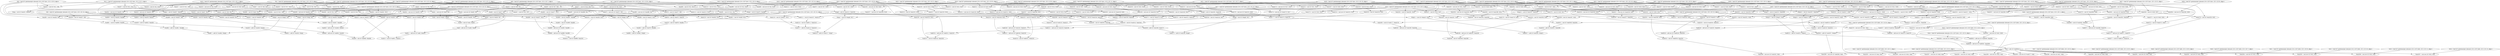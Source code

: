 digraph G {
compound=true
"t1" [label="  %t1 = load i32* getelementptr inbounds ([16 x i32]* @src, i32 0, i32 5), align 4"]
"t2" [label="  %t2 = load i32* getelementptr inbounds ([16 x i32]* @src, i32 0, i32 10), align 4"]
"mul" [label="  %mul = mul i32 %t2, %t1"]
"t3" [label="  %t3 = load i32* getelementptr inbounds ([16 x i32]* @src, i32 0, i32 15), align 4"]
"mul1" [label="  %mul1 = mul nsw i32 %mul, %t3"]
"t4" [label="  %t4 = load i32* getelementptr inbounds ([16 x i32]* @src, i32 0, i32 11), align 4"]
"mul2" [label="  %mul2 = mul nsw i32 %t4, %t1"]
"t5" [label="  %t5 = load i32* getelementptr inbounds ([16 x i32]* @src, i32 0, i32 14), align 4"]
"mul3" [label="  %mul3 = mul nsw i32 %mul2, %t5"]
"sub" [label="  %sub = sub i32 %mul1, %mul3"]
"t6" [label="  %t6 = load i32* getelementptr inbounds ([16 x i32]* @src, i32 0, i32 9), align 4"]
"t7" [label="  %t7 = load i32* getelementptr inbounds ([16 x i32]* @src, i32 0, i32 6), align 4"]
"mul4" [label="  %mul4 = mul i32 %t6, %t3"]
"mul5" [label="  %mul5 = mul i32 %mul4, %t7"]
"sub6" [label="  %sub6 = sub i32 %sub, %mul5"]
"t8" [label="  %t8 = load i32* getelementptr inbounds ([16 x i32]* @src, i32 0, i32 7), align 4"]
"mul7" [label="  %mul7 = mul i32 %t6, %t5"]
"mul8" [label="  %mul8 = mul i32 %mul7, %t8"]
"add" [label="  %add = add nsw i32 %sub6, %mul8"]
"t9" [label="  %t9 = load i32* getelementptr inbounds ([16 x i32]* @src, i32 0, i32 13), align 4"]
"mul9" [label="  %mul9 = mul i32 %t7, %t4"]
"mul10" [label="  %mul10 = mul i32 %mul9, %t9"]
"add11" [label="  %add11 = add nsw i32 %add, %mul10"]
"mul12" [label="  %mul12 = mul i32 %t8, %t2"]
"mul13" [label="  %mul13 = mul i32 %mul12, %t9"]
"sub14" [label="  %sub14 = sub i32 %add11, %mul13"]
"t10" [label="  %t10 = load i32* getelementptr inbounds ([16 x i32]* @src, i32 0, i32 1), align 4"]
"mul16" [label="  %mul16 = mul i32 %t2, %t10"]
"mul18" [label="  %mul18 = mul nsw i32 %t4, %t10"]
"mul19" [label="  %mul19 = mul nsw i32 %mul18, %t5"]
"t11" [label="  %t11 = load i32* getelementptr inbounds ([16 x i32]* @src, i32 0, i32 2), align 4"]
"mul22" [label="  %mul22 = mul i32 %t11, %t6"]
"t12" [label="  %t12 = load i32* getelementptr inbounds ([16 x i32]* @src, i32 0, i32 3), align 4"]
"mul25" [label="  %mul25 = mul i32 %mul7, %t12"]
"mul27" [label="  %mul27 = mul i32 %t11, %t4"]
"mul28" [label="  %mul28 = mul i32 %mul27, %t9"]
"mul30" [label="  %mul30 = mul i32 %t12, %t2"]
"mul31" [label="  %mul31 = mul i32 %mul30, %t9"]
"tmp" [label="  %tmp = sub i32 %mul22, %mul16"]
"tmp1" [label="  %tmp1 = mul i32 %tmp, %t3"]
"add23" [label="  %add23 = sub i32 %mul19, %mul25"]
"sub26" [label="  %sub26 = sub i32 %add23, %mul28"]
"sub29" [label="  %sub29 = add i32 %sub26, %mul31"]
"add32" [label="  %add32 = add i32 %sub29, %tmp1"]
"mul33" [label="  %mul33 = mul i32 %t7, %t10"]
"mul34" [label="  %mul34 = mul nsw i32 %mul33, %t3"]
"mul35" [label="  %mul35 = mul nsw i32 %t8, %t10"]
"mul36" [label="  %mul36 = mul nsw i32 %mul35, %t5"]
"sub37" [label="  %sub37 = sub i32 %mul34, %mul36"]
"mul38" [label="  %mul38 = mul i32 %t1, %t3"]
"mul39" [label="  %mul39 = mul i32 %mul38, %t11"]
"sub40" [label="  %sub40 = sub i32 %sub37, %mul39"]
"mul41" [label="  %mul41 = mul i32 %t1, %t5"]
"mul42" [label="  %mul42 = mul i32 %mul41, %t12"]
"add43" [label="  %add43 = add nsw i32 %sub40, %mul42"]
"mul44" [label="  %mul44 = mul i32 %t11, %t8"]
"mul45" [label="  %mul45 = mul i32 %mul44, %t9"]
"add46" [label="  %add46 = add nsw i32 %add43, %mul45"]
"mul47" [label="  %mul47 = mul i32 %t12, %t7"]
"mul48" [label="  %mul48 = mul i32 %mul47, %t9"]
"sub49" [label="  %sub49 = sub i32 %add46, %mul48"]
"mul54" [label="  %mul54 = mul nsw i32 %mul35, %t2"]
"mul57" [label="  %mul57 = mul i32 %t11, %t1"]
"mul60" [label="  %mul60 = mul i32 %mul, %t12"]
"mul63" [label="  %mul63 = mul i32 %mul44, %t6"]
"mul66" [label="  %mul66 = mul i32 %mul47, %t6"]
"tmp2" [label="  %tmp2 = sub i32 %mul57, %mul33"]
"tmp3" [label="  %tmp3 = mul i32 %tmp2, %t4"]
"add58" [label="  %add58 = sub i32 %mul54, %mul60"]
"sub61" [label="  %sub61 = sub i32 %add58, %mul63"]
"sub64" [label="  %sub64 = add i32 %sub61, %mul66"]
"add67" [label="  %add67 = add i32 %sub64, %tmp3"]
"t13" [label="  %t13 = load i32* getelementptr inbounds ([16 x i32]* @src, i32 0, i32 4), align 4"]
"mul69" [label="  %mul69 = mul i32 %t2, %t13"]
"mul71" [label="  %mul71 = mul nsw i32 %t4, %t13"]
"mul72" [label="  %mul72 = mul nsw i32 %mul71, %t5"]
"t14" [label="  %t14 = load i32* getelementptr inbounds ([16 x i32]* @src, i32 0, i32 8), align 4"]
"mul75" [label="  %mul75 = mul i32 %t7, %t14"]
"mul77" [label="  %mul77 = mul i32 %t14, %t5"]
"mul78" [label="  %mul78 = mul i32 %mul77, %t8"]
"t15" [label="  %t15 = load i32* getelementptr inbounds ([16 x i32]* @src, i32 0, i32 12), align 4"]
"mul81" [label="  %mul81 = mul i32 %mul9, %t15"]
"mul84" [label="  %mul84 = mul i32 %mul12, %t15"]
"tmp4" [label="  %tmp4 = sub i32 %mul75, %mul69"]
"tmp5" [label="  %tmp5 = mul i32 %tmp4, %t3"]
"add76" [label="  %add76 = sub i32 %mul72, %mul78"]
"sub79" [label="  %sub79 = sub i32 %add76, %mul81"]
"sub82" [label="  %sub82 = add i32 %sub79, %mul84"]
"add85" [label="  %add85 = add i32 %sub82, %tmp5"]
"t16" [label="  %t16 = load i32* getelementptr inbounds ([16 x i32]* @src, i32 0, i32 0), align 4"]
"mul86" [label="  %mul86 = mul nsw i32 %t2, %t16"]
"mul87" [label="  %mul87 = mul nsw i32 %mul86, %t3"]
"mul88" [label="  %mul88 = mul nsw i32 %t4, %t16"]
"mul89" [label="  %mul89 = mul nsw i32 %mul88, %t5"]
"sub90" [label="  %sub90 = sub i32 %mul87, %mul89"]
"mul91" [label="  %mul91 = mul i32 %t14, %t3"]
"mul92" [label="  %mul92 = mul i32 %mul91, %t11"]
"sub93" [label="  %sub93 = sub i32 %sub90, %mul92"]
"mul95" [label="  %mul95 = mul i32 %mul77, %t12"]
"add96" [label="  %add96 = add nsw i32 %sub93, %mul95"]
"mul98" [label="  %mul98 = mul i32 %mul27, %t15"]
"add99" [label="  %add99 = add nsw i32 %add96, %mul98"]
"mul101" [label="  %mul101 = mul i32 %mul30, %t15"]
"sub102" [label="  %sub102 = sub i32 %add99, %mul101"]
"t17" [label="  %t17 = load i32* getelementptr inbounds ([16 x i32]* @src, i32 0, i32 15), align 4"]
"mul104" [label="  %mul104 = mul i32 %t7, %t16"]
"mul106" [label="  %mul106 = mul nsw i32 %t8, %t16"]
"t18" [label="  %t18 = load i32* getelementptr inbounds ([16 x i32]* @src, i32 0, i32 14), align 4"]
"mul107" [label="  %mul107 = mul nsw i32 %mul106, %t18"]
"mul110" [label="  %mul110 = mul i32 %t11, %t13"]
"mul112" [label="  %mul112 = mul i32 %t13, %t18"]
"mul113" [label="  %mul113 = mul i32 %mul112, %t12"]
"mul116" [label="  %mul116 = mul i32 %mul44, %t15"]
"mul119" [label="  %mul119 = mul i32 %mul47, %t15"]
"tmp6" [label="  %tmp6 = sub i32 %mul110, %mul104"]
"tmp7" [label="  %tmp7 = mul i32 %tmp6, %t17"]
"add111" [label="  %add111 = sub i32 %mul107, %mul113"]
"sub114" [label="  %sub114 = sub i32 %add111, %mul116"]
"sub117" [label="  %sub117 = add i32 %sub114, %mul119"]
"add120" [label="  %add120 = add i32 %sub117, %tmp7"]
"t19" [label="  %t19 = load i32* getelementptr inbounds ([16 x i32]* @src, i32 0, i32 6), align 4"]
"mul121" [label="  %mul121 = mul nsw i32 %t19, %t16"]
"t20" [label="  %t20 = load i32* getelementptr inbounds ([16 x i32]* @src, i32 0, i32 11), align 4"]
"mul122" [label="  %mul122 = mul nsw i32 %mul121, %t20"]
"t21" [label="  %t21 = load i32* getelementptr inbounds ([16 x i32]* @src, i32 0, i32 7), align 4"]
"mul123" [label="  %mul123 = mul nsw i32 %t21, %t16"]
"t22" [label="  %t22 = load i32* getelementptr inbounds ([16 x i32]* @src, i32 0, i32 10), align 4"]
"mul124" [label="  %mul124 = mul nsw i32 %mul123, %t22"]
"sub125" [label="  %sub125 = sub i32 %mul122, %mul124"]
"t23" [label="  %t23 = load i32* getelementptr inbounds ([16 x i32]* @src, i32 0, i32 2), align 4"]
"mul126" [label="  %mul126 = mul i32 %t13, %t20"]
"mul127" [label="  %mul127 = mul i32 %mul126, %t23"]
"sub128" [label="  %sub128 = sub i32 %sub125, %mul127"]
"t24" [label="  %t24 = load i32* getelementptr inbounds ([16 x i32]* @src, i32 0, i32 3), align 4"]
"mul129" [label="  %mul129 = mul i32 %t13, %t22"]
"mul130" [label="  %mul130 = mul i32 %mul129, %t24"]
"add131" [label="  %add131 = add nsw i32 %sub128, %mul130"]
"mul132" [label="  %mul132 = mul i32 %t23, %t21"]
"mul133" [label="  %mul133 = mul i32 %mul132, %t14"]
"add134" [label="  %add134 = add nsw i32 %add131, %mul133"]
"mul135" [label="  %mul135 = mul i32 %t24, %t19"]
"mul136" [label="  %mul136 = mul i32 %mul135, %t14"]
"sub137" [label="  %sub137 = sub i32 %add134, %mul136"]
"t25" [label="  %t25 = load i32* getelementptr inbounds ([16 x i32]* @src, i32 0, i32 9), align 4"]
"mul138" [label="  %mul138 = mul nsw i32 %t25, %t13"]
"mul139" [label="  %mul139 = mul nsw i32 %mul138, %t17"]
"t26" [label="  %t26 = load i32* getelementptr inbounds ([16 x i32]* @src, i32 0, i32 13), align 4"]
"mul141" [label="  %mul141 = mul nsw i32 %mul126, %t26"]
"sub142" [label="  %sub142 = sub i32 %mul139, %mul141"]
"t27" [label="  %t27 = load i32* getelementptr inbounds ([16 x i32]* @src, i32 0, i32 5), align 4"]
"mul143" [label="  %mul143 = mul i32 %t14, %t17"]
"mul144" [label="  %mul144 = mul i32 %mul143, %t27"]
"sub145" [label="  %sub145 = sub i32 %sub142, %mul144"]
"mul146" [label="  %mul146 = mul i32 %t14, %t26"]
"mul147" [label="  %mul147 = mul i32 %mul146, %t21"]
"add148" [label="  %add148 = add nsw i32 %sub145, %mul147"]
"mul149" [label="  %mul149 = mul i32 %t27, %t20"]
"mul150" [label="  %mul150 = mul i32 %mul149, %t15"]
"add151" [label="  %add151 = add nsw i32 %add148, %mul150"]
"mul152" [label="  %mul152 = mul i32 %t21, %t25"]
"mul153" [label="  %mul153 = mul i32 %mul152, %t15"]
"sub154" [label="  %sub154 = sub i32 %add151, %mul153"]
"mul156" [label="  %mul156 = mul i32 %t25, %t16"]
"mul158" [label="  %mul158 = mul nsw i32 %t20, %t16"]
"mul159" [label="  %mul159 = mul nsw i32 %mul158, %t26"]
"t28" [label="  %t28 = load i32* getelementptr inbounds ([16 x i32]* @src, i32 0, i32 1), align 4"]
"mul162" [label="  %mul162 = mul i32 %t28, %t14"]
"mul165" [label="  %mul165 = mul i32 %mul146, %t24"]
"mul167" [label="  %mul167 = mul i32 %t28, %t20"]
"mul168" [label="  %mul168 = mul i32 %mul167, %t15"]
"mul170" [label="  %mul170 = mul i32 %t24, %t25"]
"mul171" [label="  %mul171 = mul i32 %mul170, %t15"]
"tmp8" [label="  %tmp8 = sub i32 %mul162, %mul156"]
"tmp9" [label="  %tmp9 = mul i32 %tmp8, %t17"]
"add163" [label="  %add163 = sub i32 %mul159, %mul165"]
"sub166" [label="  %sub166 = sub i32 %add163, %mul168"]
"sub169" [label="  %sub169 = add i32 %sub166, %mul171"]
"add172" [label="  %add172 = add i32 %sub169, %tmp9"]
"mul173" [label="  %mul173 = mul nsw i32 %t27, %t16"]
"mul174" [label="  %mul174 = mul nsw i32 %mul173, %t17"]
"mul176" [label="  %mul176 = mul nsw i32 %mul123, %t26"]
"sub177" [label="  %sub177 = sub i32 %mul174, %mul176"]
"t29" [label="  %t29 = load i32* getelementptr inbounds ([16 x i32]* @src, i32 0, i32 4), align 4"]
"mul178" [label="  %mul178 = mul i32 %t29, %t17"]
"mul179" [label="  %mul179 = mul i32 %mul178, %t28"]
"sub180" [label="  %sub180 = sub i32 %sub177, %mul179"]
"mul181" [label="  %mul181 = mul i32 %t29, %t26"]
"mul182" [label="  %mul182 = mul i32 %mul181, %t24"]
"add183" [label="  %add183 = add nsw i32 %sub180, %mul182"]
"t30" [label="  %t30 = load i32* getelementptr inbounds ([16 x i32]* @src, i32 0, i32 12), align 4"]
"mul184" [label="  %mul184 = mul i32 %t28, %t21"]
"mul185" [label="  %mul185 = mul i32 %mul184, %t30"]
"add186" [label="  %add186 = add nsw i32 %add183, %mul185"]
"mul187" [label="  %mul187 = mul i32 %t24, %t27"]
"mul188" [label="  %mul188 = mul i32 %mul187, %t30"]
"sub189" [label="  %sub189 = sub i32 %add186, %mul188"]
"t31" [label="  %t31 = load i32* getelementptr inbounds ([16 x i32]* @src, i32 0, i32 0), align 4"]
"mul191" [label="  %mul191 = mul i32 %t27, %t31"]
"mul193" [label="  %mul193 = mul nsw i32 %t21, %t31"]
"mul194" [label="  %mul194 = mul nsw i32 %mul193, %t25"]
"mul197" [label="  %mul197 = mul i32 %t28, %t29"]
"mul199" [label="  %mul199 = mul i32 %t29, %t25"]
"mul200" [label="  %mul200 = mul i32 %mul199, %t24"]
"t32" [label="  %t32 = load i32* getelementptr inbounds ([16 x i32]* @src, i32 0, i32 8), align 4"]
"mul203" [label="  %mul203 = mul i32 %mul184, %t32"]
"mul206" [label="  %mul206 = mul i32 %mul187, %t32"]
"tmp10" [label="  %tmp10 = sub i32 %mul197, %mul191"]
"tmp11" [label="  %tmp11 = mul i32 %tmp10, %t20"]
"add198" [label="  %add198 = sub i32 %mul194, %mul200"]
"sub201" [label="  %sub201 = sub i32 %add198, %mul203"]
"sub204" [label="  %sub204 = add i32 %sub201, %mul206"]
"add207" [label="  %add207 = add i32 %sub204, %tmp11"]
"t33" [label="  %t33 = load i32* getelementptr inbounds ([16 x i32]* @src, i32 0, i32 14), align 4"]
"mul211" [label="  %mul211 = mul nsw i32 %t22, %t29"]
"mul212" [label="  %mul212 = mul nsw i32 %mul211, %t26"]
"mul215" [label="  %mul215 = mul i32 %t27, %t32"]
"t34" [label="  %t34 = load i32* getelementptr inbounds ([16 x i32]* @src, i32 0, i32 6), align 4"]
"mul217" [label="  %mul217 = mul i32 %t32, %t26"]
"mul218" [label="  %mul218 = mul i32 %mul217, %t34"]
"mul220" [label="  %mul220 = mul i32 %t27, %t22"]
"mul221" [label="  %mul221 = mul i32 %mul220, %t30"]
"mul223" [label="  %mul223 = mul i32 %t34, %t25"]
"mul224" [label="  %mul224 = mul i32 %mul223, %t30"]
"tmp12" [label="  %tmp12 = sub i32 %mul215, %mul199"]
"tmp13" [label="  %tmp13 = mul i32 %tmp12, %t33"]
"add216" [label="  %add216 = sub i32 %mul212, %mul218"]
"sub219" [label="  %sub219 = sub i32 %add216, %mul221"]
"sub222" [label="  %sub222 = add i32 %sub219, %mul224"]
"add225" [label="  %add225 = add i32 %sub222, %tmp13"]
"mul226" [label="  %mul226 = mul nsw i32 %t25, %t31"]
"mul227" [label="  %mul227 = mul nsw i32 %mul226, %t33"]
"t35" [label="  %t35 = load i32* getelementptr inbounds ([16 x i32]* @src, i32 0, i32 10), align 4"]
"mul228" [label="  %mul228 = mul nsw i32 %t35, %t31"]
"mul229" [label="  %mul229 = mul nsw i32 %mul228, %t26"]
"sub230" [label="  %sub230 = sub i32 %mul227, %mul229"]
"mul231" [label="  %mul231 = mul i32 %t32, %t33"]
"mul232" [label="  %mul232 = mul i32 %mul231, %t28"]
"sub233" [label="  %sub233 = sub i32 %sub230, %mul232"]
"t36" [label="  %t36 = load i32* getelementptr inbounds ([16 x i32]* @src, i32 0, i32 2), align 4"]
"mul235" [label="  %mul235 = mul i32 %mul217, %t36"]
"add236" [label="  %add236 = add nsw i32 %sub233, %mul235"]
"mul237" [label="  %mul237 = mul i32 %t28, %t35"]
"mul238" [label="  %mul238 = mul i32 %mul237, %t30"]
"add239" [label="  %add239 = add nsw i32 %add236, %mul238"]
"mul240" [label="  %mul240 = mul i32 %t36, %t25"]
"mul241" [label="  %mul241 = mul i32 %mul240, %t30"]
"sub242" [label="  %sub242 = sub i32 %add239, %mul241"]
"t37" [label="  %t37 = load i32* getelementptr inbounds ([16 x i32]* @src, i32 0, i32 5), align 4"]
"mul244" [label="  %mul244 = mul i32 %t37, %t31"]
"mul246" [label="  %mul246 = mul nsw i32 %t34, %t31"]
"t38" [label="  %t38 = load i32* getelementptr inbounds ([16 x i32]* @src, i32 0, i32 13), align 4"]
"mul247" [label="  %mul247 = mul nsw i32 %mul246, %t38"]
"mul252" [label="  %mul252 = mul i32 %t29, %t38"]
"mul253" [label="  %mul253 = mul i32 %mul252, %t36"]
"mul255" [label="  %mul255 = mul i32 %t28, %t34"]
"mul256" [label="  %mul256 = mul i32 %mul255, %t30"]
"mul258" [label="  %mul258 = mul i32 %t36, %t37"]
"mul259" [label="  %mul259 = mul i32 %mul258, %t30"]
"tmp14" [label="  %tmp14 = sub i32 %mul197, %mul244"]
"tmp15" [label="  %tmp15 = mul i32 %tmp14, %t33"]
"add251" [label="  %add251 = sub i32 %mul247, %mul253"]
"sub254" [label="  %sub254 = sub i32 %add251, %mul256"]
"sub257" [label="  %sub257 = add i32 %sub254, %mul259"]
"add260" [label="  %add260 = add i32 %sub257, %tmp15"]
"mul262" [label="  %mul262 = mul nsw i32 %mul244, %t35"]
"t39" [label="  %t39 = load i32* getelementptr inbounds ([16 x i32]* @src, i32 0, i32 9), align 4"]
"mul264" [label="  %mul264 = mul nsw i32 %mul246, %t39"]
"sub265" [label="  %sub265 = sub i32 %mul262, %mul264"]
"t40" [label="  %t40 = load i32* getelementptr inbounds ([16 x i32]* @src, i32 0, i32 1), align 4"]
"mul266" [label="  %mul266 = mul i32 %t29, %t35"]
"mul267" [label="  %mul267 = mul i32 %mul266, %t40"]
"sub268" [label="  %sub268 = sub i32 %sub265, %mul267"]
"mul269" [label="  %mul269 = mul i32 %t29, %t39"]
"mul270" [label="  %mul270 = mul i32 %mul269, %t36"]
"add271" [label="  %add271 = add nsw i32 %sub268, %mul270"]
"mul272" [label="  %mul272 = mul i32 %t40, %t34"]
"mul273" [label="  %mul273 = mul i32 %mul272, %t32"]
"add274" [label="  %add274 = add nsw i32 %add271, %mul273"]
"mul276" [label="  %mul276 = mul i32 %mul258, %t32"]
"sub277" [label="  %sub277 = sub i32 %add274, %mul276"]
"t41" [label="  %t41 = load i32* getelementptr inbounds ([16 x i32]* @dst, i32 0, i32 0), align 4"]
"mul278" [label="  %mul278 = mul nsw i32 %t41, %t31"]
"t42" [label="  %t42 = load i32* getelementptr inbounds ([16 x i32]* @dst, i32 0, i32 4), align 4"]
"mul279" [label="  %mul279 = mul nsw i32 %t42, %t40"]
"add280" [label="  %add280 = add nsw i32 %mul279, %mul278"]
"t43" [label="  %t43 = load i32* getelementptr inbounds ([16 x i32]* @dst, i32 0, i32 8), align 4"]
"mul281" [label="  %mul281 = mul nsw i32 %t43, %t36"]
"add282" [label="  %add282 = add nsw i32 %add280, %mul281"]
"t44" [label="  %t44 = load i32* getelementptr inbounds ([16 x i32]* @src, i32 0, i32 3), align 4"]
"mul283" [label="  %mul283 = mul nsw i32 %add225, %t44"]
"add284" [label="  %add284 = add nsw i32 %add282, %mul283"]
"shr" [label="  %shr = ashr i32 %add284, 3"]
"mul285" [label="  %mul285 = mul nsw i32 %shr, %t41"]
"t45" [label="  %t45 = load i32* getelementptr inbounds ([16 x i32]* @dst, i32 0, i32 1), align 4"]
"mul286" [label="  %mul286 = mul nsw i32 %t45, %shr"]
"t46" [label="  %t46 = load i32* getelementptr inbounds ([16 x i32]* @dst, i32 0, i32 2), align 4"]
"mul287" [label="  %mul287 = mul nsw i32 %t46, %shr"]
"t47" [label="  %t47 = load i32* getelementptr inbounds ([16 x i32]* @dst, i32 0, i32 3), align 4"]
"mul288" [label="  %mul288 = mul nsw i32 %t47, %shr"]
"mul289" [label="  %mul289 = mul nsw i32 %t42, %shr"]
"t48" [label="  %t48 = load i32* getelementptr inbounds ([16 x i32]* @dst, i32 0, i32 5), align 4"]
"mul290" [label="  %mul290 = mul nsw i32 %t48, %shr"]
"t49" [label="  %t49 = load i32* getelementptr inbounds ([16 x i32]* @dst, i32 0, i32 6), align 4"]
"mul291" [label="  %mul291 = mul nsw i32 %t49, %shr"]
"t50" [label="  %t50 = load i32* getelementptr inbounds ([16 x i32]* @dst, i32 0, i32 7), align 4"]
"mul292" [label="  %mul292 = mul nsw i32 %t50, %shr"]
"mul293" [label="  %mul293 = mul nsw i32 %t43, %shr"]
"t51" [label="  %t51 = load i32* getelementptr inbounds ([16 x i32]* @dst, i32 0, i32 9), align 4"]
"mul294" [label="  %mul294 = mul nsw i32 %t51, %shr"]
"t52" [label="  %t52 = load i32* getelementptr inbounds ([16 x i32]* @dst, i32 0, i32 10), align 4"]
"mul295" [label="  %mul295 = mul nsw i32 %t52, %shr"]
"t53" [label="  %t53 = load i32* getelementptr inbounds ([16 x i32]* @dst, i32 0, i32 11), align 4"]
"mul296" [label="  %mul296 = mul nsw i32 %t53, %shr"]
"t54" [label="  %t54 = load i32* getelementptr inbounds ([16 x i32]* @dst, i32 0, i32 12), align 4"]
"mul297" [label="  %mul297 = mul nsw i32 %t54, %shr"]
"mul298" [label="  %mul298 = mul nsw i32 %sub242, %shr"]
"mul299" [label="  %mul299 = mul nsw i32 %add260, %shr"]
"mul300" [label="  %mul300 = mul nsw i32 %sub277, %shr"]
"t2" -> "mul"
"t1" -> "mul"
"mul" -> "mul1"
"t3" -> "mul1"
"t4" -> "mul2"
"t1" -> "mul2"
"mul2" -> "mul3"
"t5" -> "mul3"
"mul1" -> "sub"
"mul3" -> "sub"
"t6" -> "mul4"
"t3" -> "mul4"
"mul4" -> "mul5"
"t7" -> "mul5"
"sub" -> "sub6"
"mul5" -> "sub6"
"t6" -> "mul7"
"t5" -> "mul7"
"mul7" -> "mul8"
"t8" -> "mul8"
"sub6" -> "add"
"mul8" -> "add"
"t7" -> "mul9"
"t4" -> "mul9"
"mul9" -> "mul10"
"t9" -> "mul10"
"add" -> "add11"
"mul10" -> "add11"
"t8" -> "mul12"
"t2" -> "mul12"
"mul12" -> "mul13"
"t9" -> "mul13"
"add11" -> "sub14"
"mul13" -> "sub14"
"t2" -> "mul16"
"t10" -> "mul16"
"t4" -> "mul18"
"t10" -> "mul18"
"mul18" -> "mul19"
"t5" -> "mul19"
"t11" -> "mul22"
"t6" -> "mul22"
"mul7" -> "mul25"
"t12" -> "mul25"
"t11" -> "mul27"
"t4" -> "mul27"
"mul27" -> "mul28"
"t9" -> "mul28"
"t12" -> "mul30"
"t2" -> "mul30"
"mul30" -> "mul31"
"t9" -> "mul31"
"mul22" -> "tmp"
"mul16" -> "tmp"
"tmp" -> "tmp1"
"t3" -> "tmp1"
"mul19" -> "add23"
"mul25" -> "add23"
"add23" -> "sub26"
"mul28" -> "sub26"
"sub26" -> "sub29"
"mul31" -> "sub29"
"sub29" -> "add32"
"tmp1" -> "add32"
"t7" -> "mul33"
"t10" -> "mul33"
"mul33" -> "mul34"
"t3" -> "mul34"
"t8" -> "mul35"
"t10" -> "mul35"
"mul35" -> "mul36"
"t5" -> "mul36"
"mul34" -> "sub37"
"mul36" -> "sub37"
"t1" -> "mul38"
"t3" -> "mul38"
"mul38" -> "mul39"
"t11" -> "mul39"
"sub37" -> "sub40"
"mul39" -> "sub40"
"t1" -> "mul41"
"t5" -> "mul41"
"mul41" -> "mul42"
"t12" -> "mul42"
"sub40" -> "add43"
"mul42" -> "add43"
"t11" -> "mul44"
"t8" -> "mul44"
"mul44" -> "mul45"
"t9" -> "mul45"
"add43" -> "add46"
"mul45" -> "add46"
"t12" -> "mul47"
"t7" -> "mul47"
"mul47" -> "mul48"
"t9" -> "mul48"
"add46" -> "sub49"
"mul48" -> "sub49"
"mul35" -> "mul54"
"t2" -> "mul54"
"t11" -> "mul57"
"t1" -> "mul57"
"mul" -> "mul60"
"t12" -> "mul60"
"mul44" -> "mul63"
"t6" -> "mul63"
"mul47" -> "mul66"
"t6" -> "mul66"
"mul57" -> "tmp2"
"mul33" -> "tmp2"
"tmp2" -> "tmp3"
"t4" -> "tmp3"
"mul54" -> "add58"
"mul60" -> "add58"
"add58" -> "sub61"
"mul63" -> "sub61"
"sub61" -> "sub64"
"mul66" -> "sub64"
"sub64" -> "add67"
"tmp3" -> "add67"
"t2" -> "mul69"
"t13" -> "mul69"
"t4" -> "mul71"
"t13" -> "mul71"
"mul71" -> "mul72"
"t5" -> "mul72"
"t7" -> "mul75"
"t14" -> "mul75"
"t14" -> "mul77"
"t5" -> "mul77"
"mul77" -> "mul78"
"t8" -> "mul78"
"mul9" -> "mul81"
"t15" -> "mul81"
"mul12" -> "mul84"
"t15" -> "mul84"
"mul75" -> "tmp4"
"mul69" -> "tmp4"
"tmp4" -> "tmp5"
"t3" -> "tmp5"
"mul72" -> "add76"
"mul78" -> "add76"
"add76" -> "sub79"
"mul81" -> "sub79"
"sub79" -> "sub82"
"mul84" -> "sub82"
"sub82" -> "add85"
"tmp5" -> "add85"
"t2" -> "mul86"
"t16" -> "mul86"
"mul86" -> "mul87"
"t3" -> "mul87"
"t4" -> "mul88"
"t16" -> "mul88"
"mul88" -> "mul89"
"t5" -> "mul89"
"mul87" -> "sub90"
"mul89" -> "sub90"
"t14" -> "mul91"
"t3" -> "mul91"
"mul91" -> "mul92"
"t11" -> "mul92"
"sub90" -> "sub93"
"mul92" -> "sub93"
"mul77" -> "mul95"
"t12" -> "mul95"
"sub93" -> "add96"
"mul95" -> "add96"
"mul27" -> "mul98"
"t15" -> "mul98"
"add96" -> "add99"
"mul98" -> "add99"
"mul30" -> "mul101"
"t15" -> "mul101"
"add99" -> "sub102"
"mul101" -> "sub102"
"t7" -> "mul104"
"t16" -> "mul104"
"t8" -> "mul106"
"t16" -> "mul106"
"mul106" -> "mul107"
"t18" -> "mul107"
"t11" -> "mul110"
"t13" -> "mul110"
"t13" -> "mul112"
"t18" -> "mul112"
"mul112" -> "mul113"
"t12" -> "mul113"
"mul44" -> "mul116"
"t15" -> "mul116"
"mul47" -> "mul119"
"t15" -> "mul119"
"mul110" -> "tmp6"
"mul104" -> "tmp6"
"tmp6" -> "tmp7"
"t17" -> "tmp7"
"mul107" -> "add111"
"mul113" -> "add111"
"add111" -> "sub114"
"mul116" -> "sub114"
"sub114" -> "sub117"
"mul119" -> "sub117"
"sub117" -> "add120"
"tmp7" -> "add120"
"t19" -> "mul121"
"t16" -> "mul121"
"mul121" -> "mul122"
"t20" -> "mul122"
"t21" -> "mul123"
"t16" -> "mul123"
"mul123" -> "mul124"
"t22" -> "mul124"
"mul122" -> "sub125"
"mul124" -> "sub125"
"t13" -> "mul126"
"t20" -> "mul126"
"mul126" -> "mul127"
"t23" -> "mul127"
"sub125" -> "sub128"
"mul127" -> "sub128"
"t13" -> "mul129"
"t22" -> "mul129"
"mul129" -> "mul130"
"t24" -> "mul130"
"sub128" -> "add131"
"mul130" -> "add131"
"t23" -> "mul132"
"t21" -> "mul132"
"mul132" -> "mul133"
"t14" -> "mul133"
"add131" -> "add134"
"mul133" -> "add134"
"t24" -> "mul135"
"t19" -> "mul135"
"mul135" -> "mul136"
"t14" -> "mul136"
"add134" -> "sub137"
"mul136" -> "sub137"
"t25" -> "mul138"
"t13" -> "mul138"
"mul138" -> "mul139"
"t17" -> "mul139"
"mul126" -> "mul141"
"t26" -> "mul141"
"mul139" -> "sub142"
"mul141" -> "sub142"
"t14" -> "mul143"
"t17" -> "mul143"
"mul143" -> "mul144"
"t27" -> "mul144"
"sub142" -> "sub145"
"mul144" -> "sub145"
"t14" -> "mul146"
"t26" -> "mul146"
"mul146" -> "mul147"
"t21" -> "mul147"
"sub145" -> "add148"
"mul147" -> "add148"
"t27" -> "mul149"
"t20" -> "mul149"
"mul149" -> "mul150"
"t15" -> "mul150"
"add148" -> "add151"
"mul150" -> "add151"
"t21" -> "mul152"
"t25" -> "mul152"
"mul152" -> "mul153"
"t15" -> "mul153"
"add151" -> "sub154"
"mul153" -> "sub154"
"t25" -> "mul156"
"t16" -> "mul156"
"t20" -> "mul158"
"t16" -> "mul158"
"mul158" -> "mul159"
"t26" -> "mul159"
"t28" -> "mul162"
"t14" -> "mul162"
"mul146" -> "mul165"
"t24" -> "mul165"
"t28" -> "mul167"
"t20" -> "mul167"
"mul167" -> "mul168"
"t15" -> "mul168"
"t24" -> "mul170"
"t25" -> "mul170"
"mul170" -> "mul171"
"t15" -> "mul171"
"mul162" -> "tmp8"
"mul156" -> "tmp8"
"tmp8" -> "tmp9"
"t17" -> "tmp9"
"mul159" -> "add163"
"mul165" -> "add163"
"add163" -> "sub166"
"mul168" -> "sub166"
"sub166" -> "sub169"
"mul171" -> "sub169"
"sub169" -> "add172"
"tmp9" -> "add172"
"t27" -> "mul173"
"t16" -> "mul173"
"mul173" -> "mul174"
"t17" -> "mul174"
"mul123" -> "mul176"
"t26" -> "mul176"
"mul174" -> "sub177"
"mul176" -> "sub177"
"t29" -> "mul178"
"t17" -> "mul178"
"mul178" -> "mul179"
"t28" -> "mul179"
"sub177" -> "sub180"
"mul179" -> "sub180"
"t29" -> "mul181"
"t26" -> "mul181"
"mul181" -> "mul182"
"t24" -> "mul182"
"sub180" -> "add183"
"mul182" -> "add183"
"t28" -> "mul184"
"t21" -> "mul184"
"mul184" -> "mul185"
"t30" -> "mul185"
"add183" -> "add186"
"mul185" -> "add186"
"t24" -> "mul187"
"t27" -> "mul187"
"mul187" -> "mul188"
"t30" -> "mul188"
"add186" -> "sub189"
"mul188" -> "sub189"
"t27" -> "mul191"
"t31" -> "mul191"
"t21" -> "mul193"
"t31" -> "mul193"
"mul193" -> "mul194"
"t25" -> "mul194"
"t28" -> "mul197"
"t29" -> "mul197"
"t29" -> "mul199"
"t25" -> "mul199"
"mul199" -> "mul200"
"t24" -> "mul200"
"mul184" -> "mul203"
"t32" -> "mul203"
"mul187" -> "mul206"
"t32" -> "mul206"
"mul197" -> "tmp10"
"mul191" -> "tmp10"
"tmp10" -> "tmp11"
"t20" -> "tmp11"
"mul194" -> "add198"
"mul200" -> "add198"
"add198" -> "sub201"
"mul203" -> "sub201"
"sub201" -> "sub204"
"mul206" -> "sub204"
"sub204" -> "add207"
"tmp11" -> "add207"
"t22" -> "mul211"
"t29" -> "mul211"
"mul211" -> "mul212"
"t26" -> "mul212"
"t27" -> "mul215"
"t32" -> "mul215"
"t32" -> "mul217"
"t26" -> "mul217"
"mul217" -> "mul218"
"t34" -> "mul218"
"t27" -> "mul220"
"t22" -> "mul220"
"mul220" -> "mul221"
"t30" -> "mul221"
"t34" -> "mul223"
"t25" -> "mul223"
"mul223" -> "mul224"
"t30" -> "mul224"
"mul215" -> "tmp12"
"mul199" -> "tmp12"
"tmp12" -> "tmp13"
"t33" -> "tmp13"
"mul212" -> "add216"
"mul218" -> "add216"
"add216" -> "sub219"
"mul221" -> "sub219"
"sub219" -> "sub222"
"mul224" -> "sub222"
"sub222" -> "add225"
"tmp13" -> "add225"
"t25" -> "mul226"
"t31" -> "mul226"
"mul226" -> "mul227"
"t33" -> "mul227"
"t35" -> "mul228"
"t31" -> "mul228"
"mul228" -> "mul229"
"t26" -> "mul229"
"mul227" -> "sub230"
"mul229" -> "sub230"
"t32" -> "mul231"
"t33" -> "mul231"
"mul231" -> "mul232"
"t28" -> "mul232"
"sub230" -> "sub233"
"mul232" -> "sub233"
"mul217" -> "mul235"
"t36" -> "mul235"
"sub233" -> "add236"
"mul235" -> "add236"
"t28" -> "mul237"
"t35" -> "mul237"
"mul237" -> "mul238"
"t30" -> "mul238"
"add236" -> "add239"
"mul238" -> "add239"
"t36" -> "mul240"
"t25" -> "mul240"
"mul240" -> "mul241"
"t30" -> "mul241"
"add239" -> "sub242"
"mul241" -> "sub242"
"t37" -> "mul244"
"t31" -> "mul244"
"t34" -> "mul246"
"t31" -> "mul246"
"mul246" -> "mul247"
"t38" -> "mul247"
"t29" -> "mul252"
"t38" -> "mul252"
"mul252" -> "mul253"
"t36" -> "mul253"
"t28" -> "mul255"
"t34" -> "mul255"
"mul255" -> "mul256"
"t30" -> "mul256"
"t36" -> "mul258"
"t37" -> "mul258"
"mul258" -> "mul259"
"t30" -> "mul259"
"mul197" -> "tmp14"
"mul244" -> "tmp14"
"tmp14" -> "tmp15"
"t33" -> "tmp15"
"mul247" -> "add251"
"mul253" -> "add251"
"add251" -> "sub254"
"mul256" -> "sub254"
"sub254" -> "sub257"
"mul259" -> "sub257"
"sub257" -> "add260"
"tmp15" -> "add260"
"mul244" -> "mul262"
"t35" -> "mul262"
"mul246" -> "mul264"
"t39" -> "mul264"
"mul262" -> "sub265"
"mul264" -> "sub265"
"t29" -> "mul266"
"t35" -> "mul266"
"mul266" -> "mul267"
"t40" -> "mul267"
"sub265" -> "sub268"
"mul267" -> "sub268"
"t29" -> "mul269"
"t39" -> "mul269"
"mul269" -> "mul270"
"t36" -> "mul270"
"sub268" -> "add271"
"mul270" -> "add271"
"t40" -> "mul272"
"t34" -> "mul272"
"mul272" -> "mul273"
"t32" -> "mul273"
"add271" -> "add274"
"mul273" -> "add274"
"mul258" -> "mul276"
"t32" -> "mul276"
"add274" -> "sub277"
"mul276" -> "sub277"
"t41" -> "mul278"
"t31" -> "mul278"
"t42" -> "mul279"
"t40" -> "mul279"
"mul279" -> "add280"
"mul278" -> "add280"
"t43" -> "mul281"
"t36" -> "mul281"
"add280" -> "add282"
"mul281" -> "add282"
"add225" -> "mul283"
"t44" -> "mul283"
"add282" -> "add284"
"mul283" -> "add284"
"add284" -> "shr"
"shr" -> "mul285"
"t41" -> "mul285"
"t45" -> "mul286"
"shr" -> "mul286"
"t46" -> "mul287"
"shr" -> "mul287"
"t47" -> "mul288"
"shr" -> "mul288"
"t42" -> "mul289"
"shr" -> "mul289"
"t48" -> "mul290"
"shr" -> "mul290"
"t49" -> "mul291"
"shr" -> "mul291"
"t50" -> "mul292"
"shr" -> "mul292"
"t43" -> "mul293"
"shr" -> "mul293"
"t51" -> "mul294"
"shr" -> "mul294"
"t52" -> "mul295"
"shr" -> "mul295"
"t53" -> "mul296"
"shr" -> "mul296"
"t54" -> "mul297"
"shr" -> "mul297"
"sub242" -> "mul298"
"shr" -> "mul298"
"add260" -> "mul299"
"shr" -> "mul299"
"sub277" -> "mul300"
"shr" -> "mul300"
}
